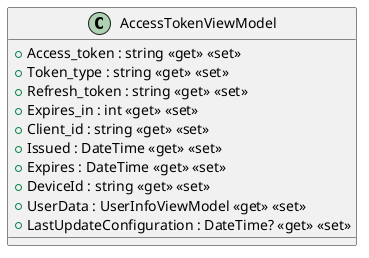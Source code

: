 @startuml
class AccessTokenViewModel {
    + Access_token : string <<get>> <<set>>
    + Token_type : string <<get>> <<set>>
    + Refresh_token : string <<get>> <<set>>
    + Expires_in : int <<get>> <<set>>
    + Client_id : string <<get>> <<set>>
    + Issued : DateTime <<get>> <<set>>
    + Expires : DateTime <<get>> <<set>>
    + DeviceId : string <<get>> <<set>>
    + UserData : UserInfoViewModel <<get>> <<set>>
    + LastUpdateConfiguration : DateTime? <<get>> <<set>>
}
@enduml
